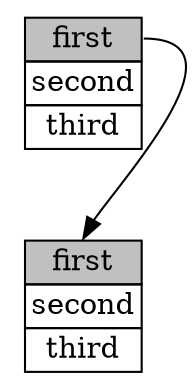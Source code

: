 digraph G {
    node [shape=plaintext]

    a [label=<<TABLE BORDER="0" CELLBORDER="1" CELLSPACING="0">
                           <TR><TD PORT="c" BGCOLOR="gray">first</TD></TR>
                           <TR><TD PORT="d">second</TD></TR>
                           <TR><TD PORT="e">third</TD></TR>
              </TABLE>>];

    b [label=<<TABLE BORDER="0" CELLBORDER="1" CELLSPACING="0">
                           <TR><TD PORT="c" BGCOLOR="gray">first</TD></TR>
                           <TR><TD PORT="d">second</TD></TR>
                           <TR><TD PORT="e">third</TD></TR>
              </TABLE>>];

    a:c -> b:c;
}